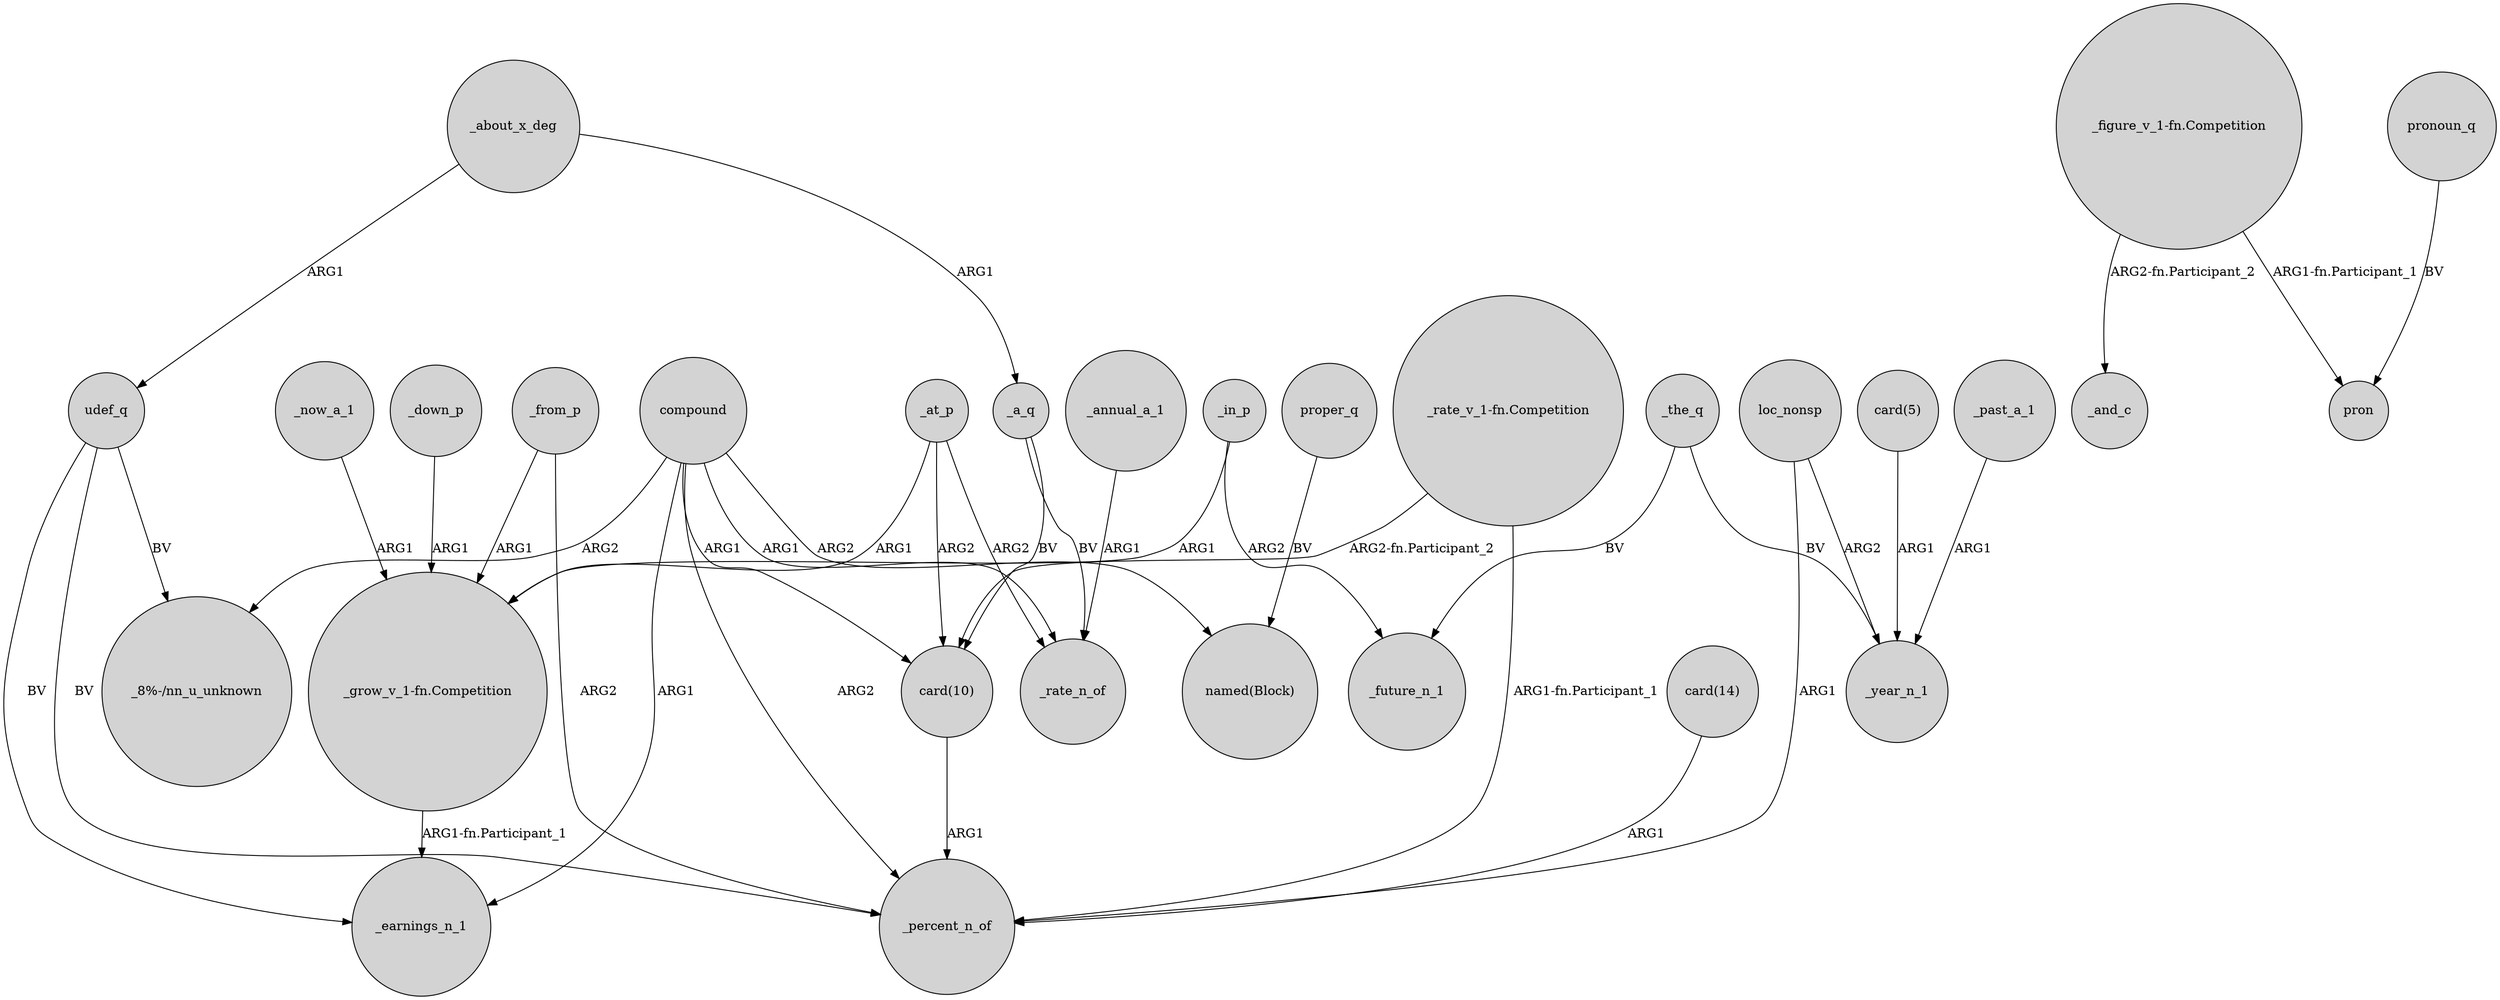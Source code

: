 digraph {
	node [shape=circle style=filled]
	compound -> "_8%-/nn_u_unknown" [label=ARG2]
	udef_q -> "_8%-/nn_u_unknown" [label=BV]
	_now_a_1 -> "_grow_v_1-fn.Competition" [label=ARG1]
	_at_p -> "_grow_v_1-fn.Competition" [label=ARG1]
	compound -> "named(Block)" [label=ARG2]
	"_figure_v_1-fn.Competition" -> pron [label="ARG1-fn.Participant_1"]
	compound -> _rate_n_of [label=ARG1]
	"_rate_v_1-fn.Competition" -> _percent_n_of [label="ARG1-fn.Participant_1"]
	loc_nonsp -> _year_n_1 [label=ARG2]
	_about_x_deg -> udef_q [label=ARG1]
	_annual_a_1 -> _rate_n_of [label=ARG1]
	pronoun_q -> pron [label=BV]
	"_grow_v_1-fn.Competition" -> _earnings_n_1 [label="ARG1-fn.Participant_1"]
	proper_q -> "named(Block)" [label=BV]
	"card(14)" -> _percent_n_of [label=ARG1]
	udef_q -> _earnings_n_1 [label=BV]
	compound -> "card(10)" [label=ARG1]
	_the_q -> _year_n_1 [label=BV]
	udef_q -> _percent_n_of [label=BV]
	"_rate_v_1-fn.Competition" -> "card(10)" [label="ARG2-fn.Participant_2"]
	compound -> _percent_n_of [label=ARG2]
	"card(10)" -> _percent_n_of [label=ARG1]
	_a_q -> "card(10)" [label=BV]
	_the_q -> _future_n_1 [label=BV]
	_down_p -> "_grow_v_1-fn.Competition" [label=ARG1]
	_from_p -> _percent_n_of [label=ARG2]
	_at_p -> _rate_n_of [label=ARG2]
	"card(5)" -> _year_n_1 [label=ARG1]
	_past_a_1 -> _year_n_1 [label=ARG1]
	_from_p -> "_grow_v_1-fn.Competition" [label=ARG1]
	_in_p -> _future_n_1 [label=ARG2]
	"_figure_v_1-fn.Competition" -> _and_c [label="ARG2-fn.Participant_2"]
	compound -> _earnings_n_1 [label=ARG1]
	_at_p -> "card(10)" [label=ARG2]
	loc_nonsp -> _percent_n_of [label=ARG1]
	_about_x_deg -> _a_q [label=ARG1]
	_in_p -> "_grow_v_1-fn.Competition" [label=ARG1]
	_a_q -> _rate_n_of [label=BV]
}
